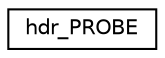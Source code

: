 digraph "Graphical Class Hierarchy"
{
 // LATEX_PDF_SIZE
  edge [fontname="Helvetica",fontsize="10",labelfontname="Helvetica",labelfontsize="10"];
  node [fontname="Helvetica",fontsize="10",shape=record];
  rankdir="LR";
  Node0 [label="hdr_PROBE",height=0.2,width=0.4,color="black", fillcolor="white", style="filled",URL="$structhdr__PROBE.html",tooltip="Header of the PROBE message."];
}
